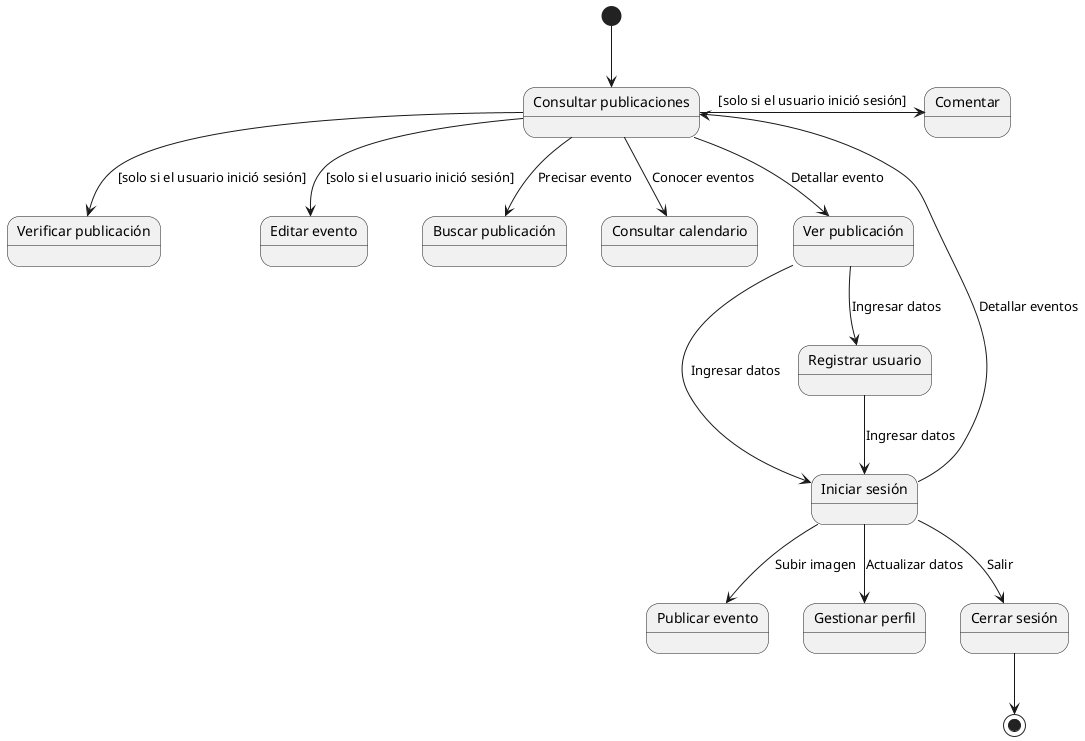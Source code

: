 @startuml State diagram use cases

state "Verificar publicación" as class1
state "Iniciar sesión" as class2
state "Publicar evento" as class3
state "Comentar" as class4
state "Editar evento" as class5
state "Gestionar perfil" as class6
state "Consultar publicaciones" as class7
state "Buscar publicación" as class8
state "Cerrar sesión" as class9
state "Consultar calendario" as class10
state "Ver publicación" as class11
state "Registrar usuario" as class12

[*] --> class7
class7 --> class11: Detallar evento
class11 --> class12: Ingresar datos
class11 --> class2: Ingresar datos
class12 --> class2: Ingresar datos
class2 --> class9: Salir
class2 --> class6: Actualizar datos
class2 --> class3: Subir imagen
class2 --> class7: Detallar eventos
class7 --> class8: Precisar evento
class7 -r-> class4: [solo si el usuario inició sesión]
class7 --> class5: [solo si el usuario inició sesión]
class7 --> class1: [solo si el usuario inició sesión]
class7 --> class10: Conocer eventos
class9 --> [*]

@enduml